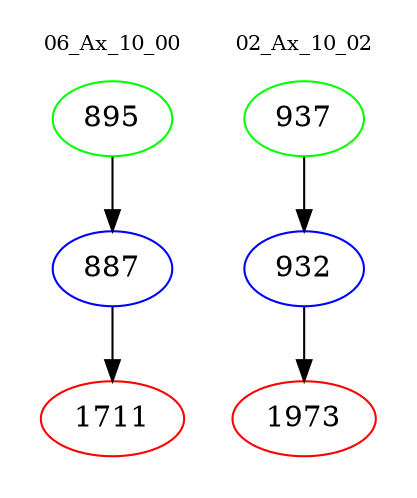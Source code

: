 digraph{
subgraph cluster_0 {
color = white
label = "06_Ax_10_00";
fontsize=10;
T0_895 [label="895", color="green"]
T0_895 -> T0_887 [color="black"]
T0_887 [label="887", color="blue"]
T0_887 -> T0_1711 [color="black"]
T0_1711 [label="1711", color="red"]
}
subgraph cluster_1 {
color = white
label = "02_Ax_10_02";
fontsize=10;
T1_937 [label="937", color="green"]
T1_937 -> T1_932 [color="black"]
T1_932 [label="932", color="blue"]
T1_932 -> T1_1973 [color="black"]
T1_1973 [label="1973", color="red"]
}
}
